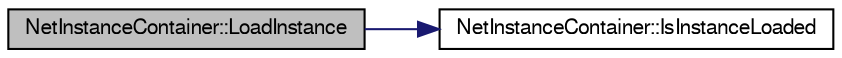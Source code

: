 digraph G
{
  edge [fontname="FreeSans",fontsize="10",labelfontname="FreeSans",labelfontsize="10"];
  node [fontname="FreeSans",fontsize="10",shape=record];
  rankdir=LR;
  Node1 [label="NetInstanceContainer::LoadInstance",height=0.2,width=0.4,color="black", fillcolor="grey75", style="filled" fontcolor="black"];
  Node1 -> Node2 [color="midnightblue",fontsize="10",style="solid",fontname="FreeSans"];
  Node2 [label="NetInstanceContainer::IsInstanceLoaded",height=0.2,width=0.4,color="black", fillcolor="white", style="filled",URL="$class_net_instance_container.html#aa53ea46b242e87b984f7a404c1a3bbca"];
}
